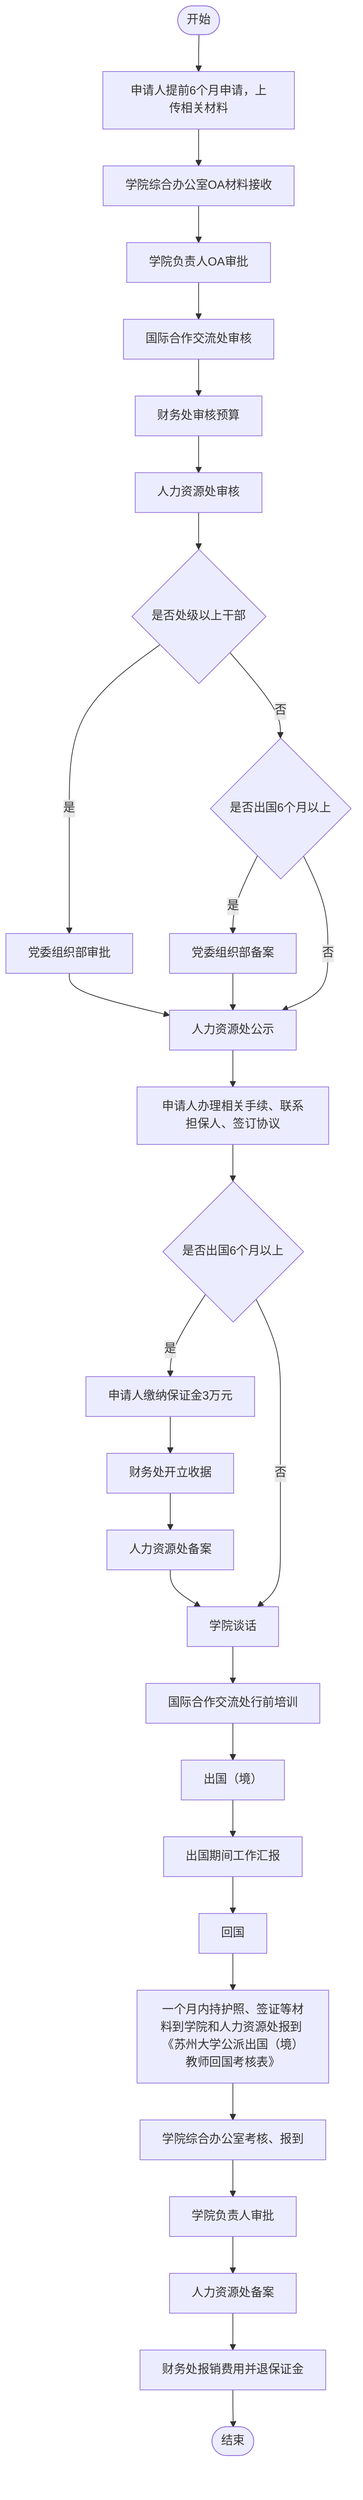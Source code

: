 flowchart TD
    Start(["开始"]) --> A[申请人提前6个月申请，上传相关材料]
    A --> B[学院综合办公室OA材料接收]
    B --> C[学院负责人OA审批]
    C --> D[国际合作交流处审核]
    D --> E[财务处审核预算]
    E --> F[人力资源处审核]
    F --> G{是否处级以上干部}
    G -->|是| H[党委组织部审批] --> I[人力资源处公示]
    G -->|否| J{是否出国6个月以上}
    J -->|是| K[党委组织部备案] --> I
    J -->|否| I
    I --> L[申请人办理相关手续、联系担保人、签订协议]
    L --> M{是否出国6个月以上}
    M -->|是| N[申请人缴纳保证金3万元]
    N --> O[财务处开立收据]
    O --> P[人力资源处备案] --> Q[学院谈话]
    M -->|否| Q
    Q --> R[国际合作交流处行前培训]
    R --> S[出国（境）]
    S --> T[出国期间工作汇报]
    T --> U[回国]
    U --> V[一个月内持护照、签证等材料到学院和人力资源处报到 《苏州大学公派出国（境）教师回国考核表》]
    V --> W[学院综合办公室考核、报到]
    W --> X[学院负责人审批]
    X --> Y[人力资源处备案]
    Y --> Z[财务处报销费用并退保证金]
    Z --> End(["结束"])
